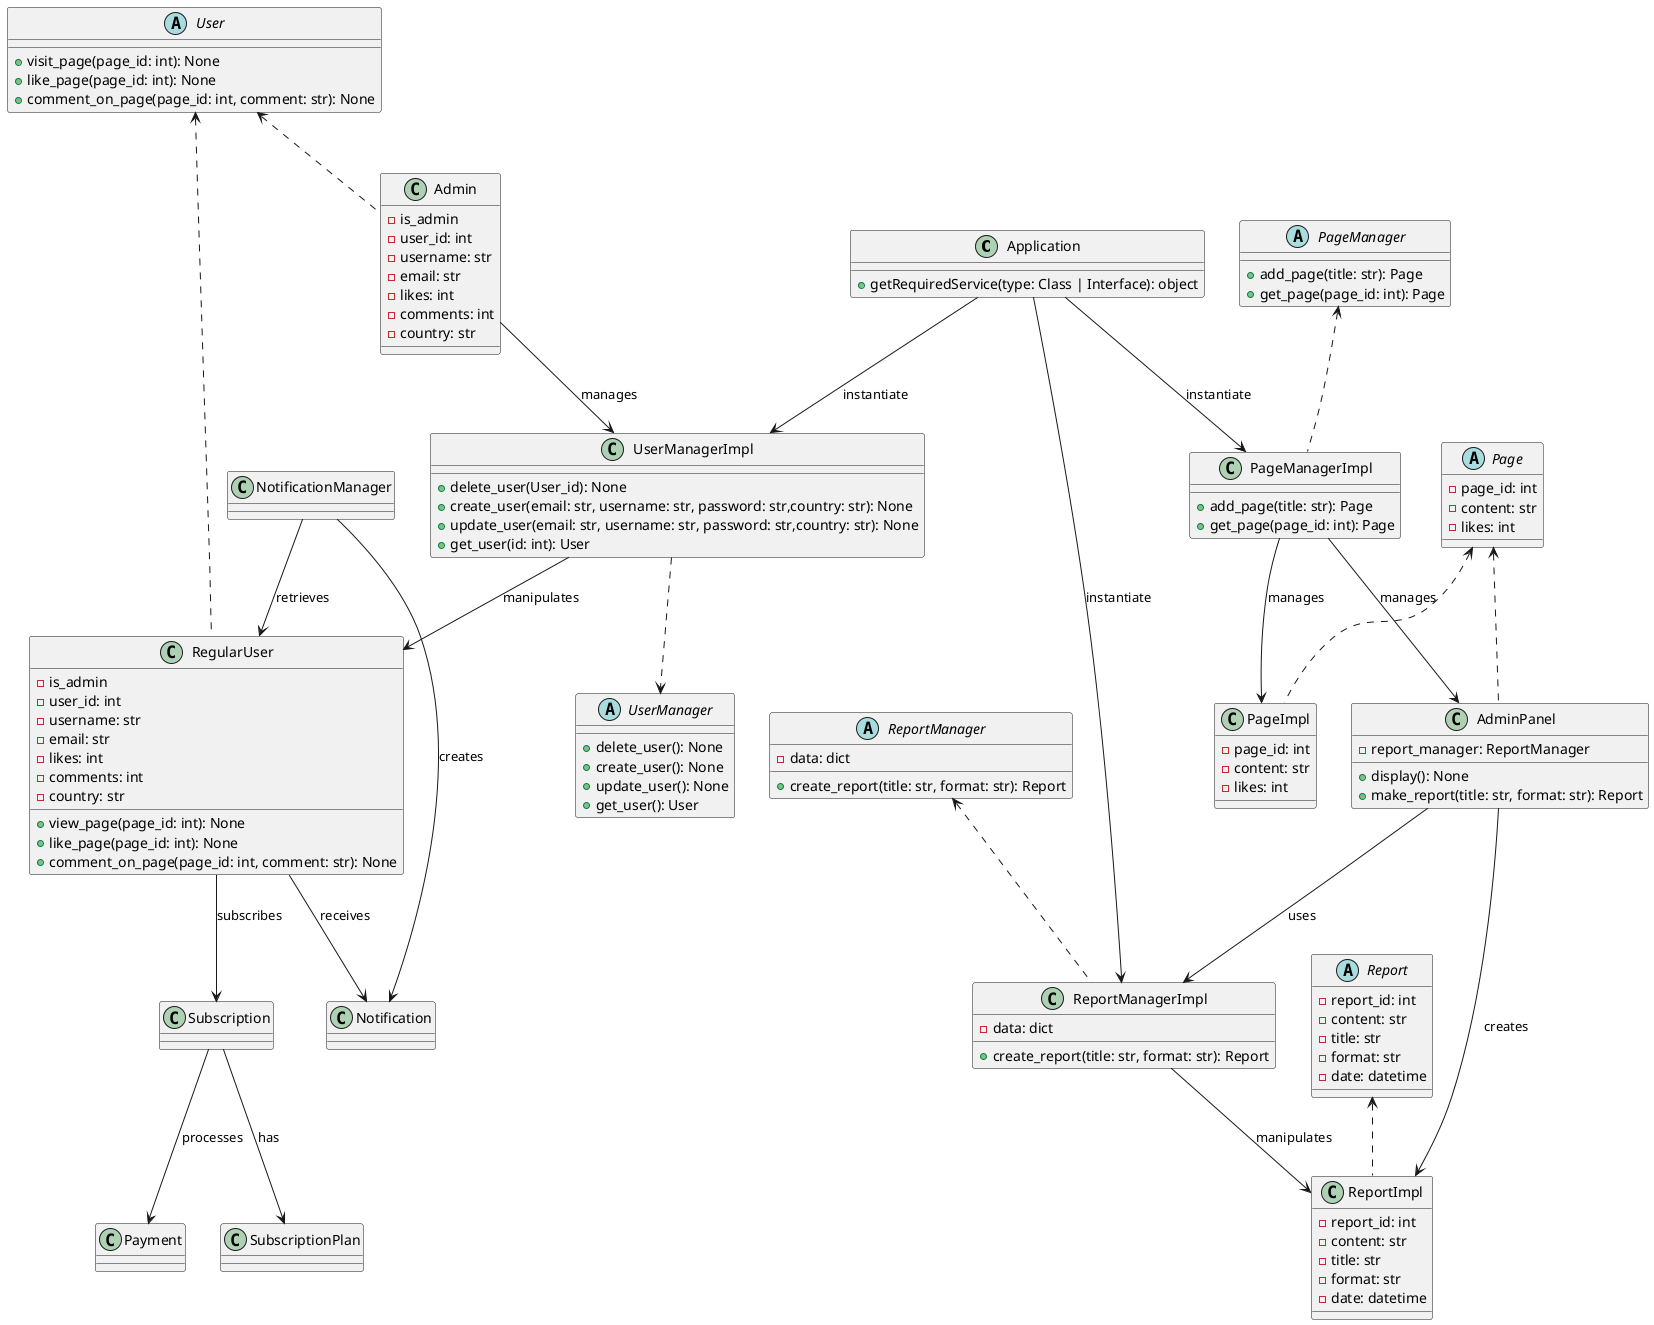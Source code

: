 @startuml
class Application {
  + getRequiredService(type: Class | Interface): object
}
abstract class User {

    + visit_page(page_id: int): None
    + like_page(page_id: int): None
    + comment_on_page(page_id: int, comment: str): None
}

class RegularUser {
    -is_admin
    - user_id: int
    - username: str
    - email: str
    - likes: int
    - comments: int
    - country: str
    + view_page(page_id: int): None
    + like_page(page_id: int): None
    + comment_on_page(page_id: int, comment: str): None
}

abstract class UserManager {
    + delete_user(): None
    + create_user(): None
    + update_user(): None
    + get_user(): User
}

class UserManagerImpl {
    + delete_user(User_id): None
    + create_user(email: str, username: str, password: str,country: str): None
    + update_user(email: str, username: str, password: str,country: str): None
    + get_user(id: int): User
}

class Admin {
    -is_admin
    - user_id: int
    - username: str
    - email: str
    - likes: int
    - comments: int
    - country: str

}

abstract class Page {
    - page_id: int
    - content: str
    - likes: int
}


class PageImpl {
    - page_id: int
    - content: str
    - likes: int
}

abstract class ReportManager {
    - data: dict
    + create_report(title: str, format: str): Report
}

class ReportManagerImpl {
    - data: dict
    + create_report(title: str, format: str): Report
}

class AdminPanel {
    - report_manager: ReportManager
    + display(): None
    + make_report(title: str, format: str): Report
}

abstract class Report {
    - report_id: int
    - content: str
    - title: str
    - format: str
    - date: datetime

}

class ReportImpl {
    - report_id: int
    - content: str
    - title: str
    - format: str
    - date: datetime
}

class PageManagerImpl {
    + add_page(title: str): Page
    + get_page(page_id: int): Page
}

abstract class PageManager{
    + add_page(title: str): Page
    + get_page(page_id: int): Page
}


RegularUser --> Notification : receives
NotificationManager --> Notification : creates
NotificationManager --> RegularUser : retrieves
User <.. RegularUser 
User <.. Admin
RegularUser --> Subscription : subscribes
Subscription --> SubscriptionPlan : has
Subscription --> Payment : processes
Page <.. AdminPanel
Page <.. PageImpl
PageManager <.. PageManagerImpl
PageManagerImpl --> AdminPanel : manages
PageManagerImpl --> PageImpl : manages
ReportManager <.. ReportManagerImpl
Report <.. ReportImpl
UserManagerImpl ..> UserManager
AdminPanel --> ReportManagerImpl : uses
ReportManagerImpl --> ReportImpl: manipulates
Admin --> UserManagerImpl : manages
UserManagerImpl --> RegularUser: manipulates

AdminPanel --> ReportImpl : creates
Application --> UserManagerImpl: instantiate
Application --> PageManagerImpl: instantiate
Application --> ReportManagerImpl: instantiate


@enduml

